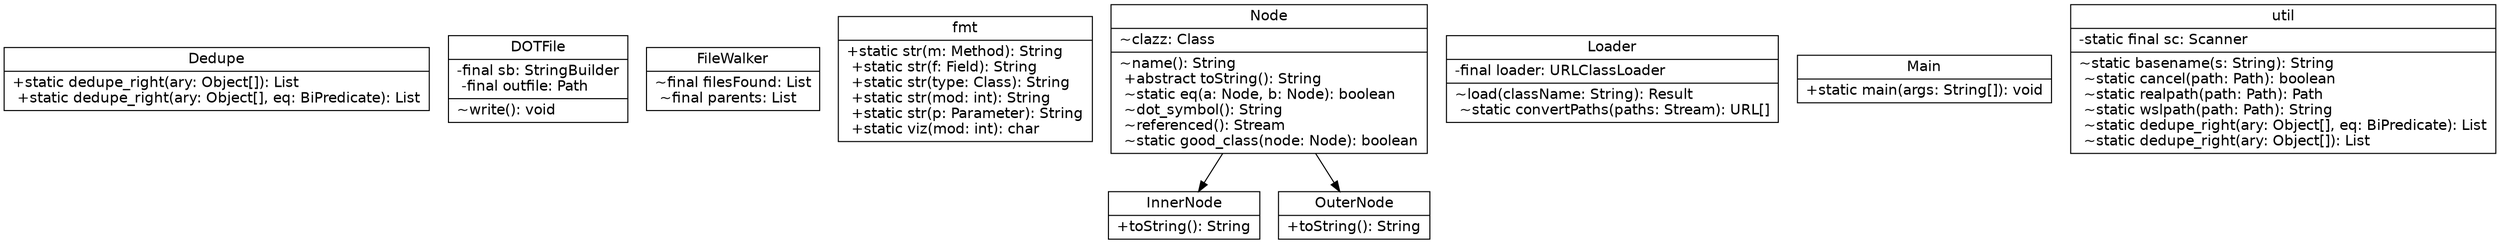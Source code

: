 digraph UML {
   node [
      fontname="Bitstream Vera Sans"
      fontsize=14
      shape=record
   ]

   "Dedupe" [
      label="{
         Dedupe
         |
         +static dedupe_right(ary: Object[]): List\l
         +static dedupe_right(ary: Object[], eq: BiPredicate): List\l
      }"
   ]

   "DOTFile" [
      label="{
         DOTFile
         |
         -final sb: StringBuilder\l
         -final outfile: Path\l
         |
         ~write(): void\l
      }"
   ]

   "FileWalker" [
      label="{
         FileWalker
         |
         ~final filesFound: List\l
         ~final parents: List\l
      }"
   ]

   "fmt" [
      label="{
         fmt
         |
         +static str(m: Method): String\l
         +static str(f: Field): String\l
         +static str(type: Class): String\l
         +static str(mod: int): String\l
         +static str(p: Parameter): String\l
         +static viz(mod: int): char\l
      }"
   ]

   "InnerNode" [
      label="{
         InnerNode
         |
         +toString(): String\l
      }"
   ]

   "Loader" [
      label="{
         Loader
         |
         -final loader: URLClassLoader\l
         |
         ~load(className: String): Result\l
         ~static convertPaths(paths: Stream): URL[]\l
      }"
   ]

   "Main" [
      label="{
         Main
         |
         +static main(args: String[]): void\l
      }"
   ]

   "Node" [
      label="{
         Node
         |
         ~clazz: Class\l
         |
         ~name(): String\l
         +abstract toString(): String\l
         ~static eq(a: Node, b: Node): boolean\l
         ~dot_symbol(): String\l
         ~referenced(): Stream\l
         ~static good_class(node: Node): boolean\l
      }"
   ]

   "OuterNode" [
      label="{
         OuterNode
         |
         +toString(): String\l
      }"
   ]

   "util" [
      label="{
         util
         |
         -static final sc: Scanner\l
         |
         ~static basename(s: String): String\l
         ~static cancel(path: Path): boolean\l
         ~static realpath(path: Path): Path\l
         ~static wslpath(path: Path): String\l
         ~static dedupe_right(ary: Object[], eq: BiPredicate): List\l
         ~static dedupe_right(ary: Object[]): List\l
      }"
   ]
   "Node" -> "InnerNode"
   "Node" -> "OuterNode"
}
